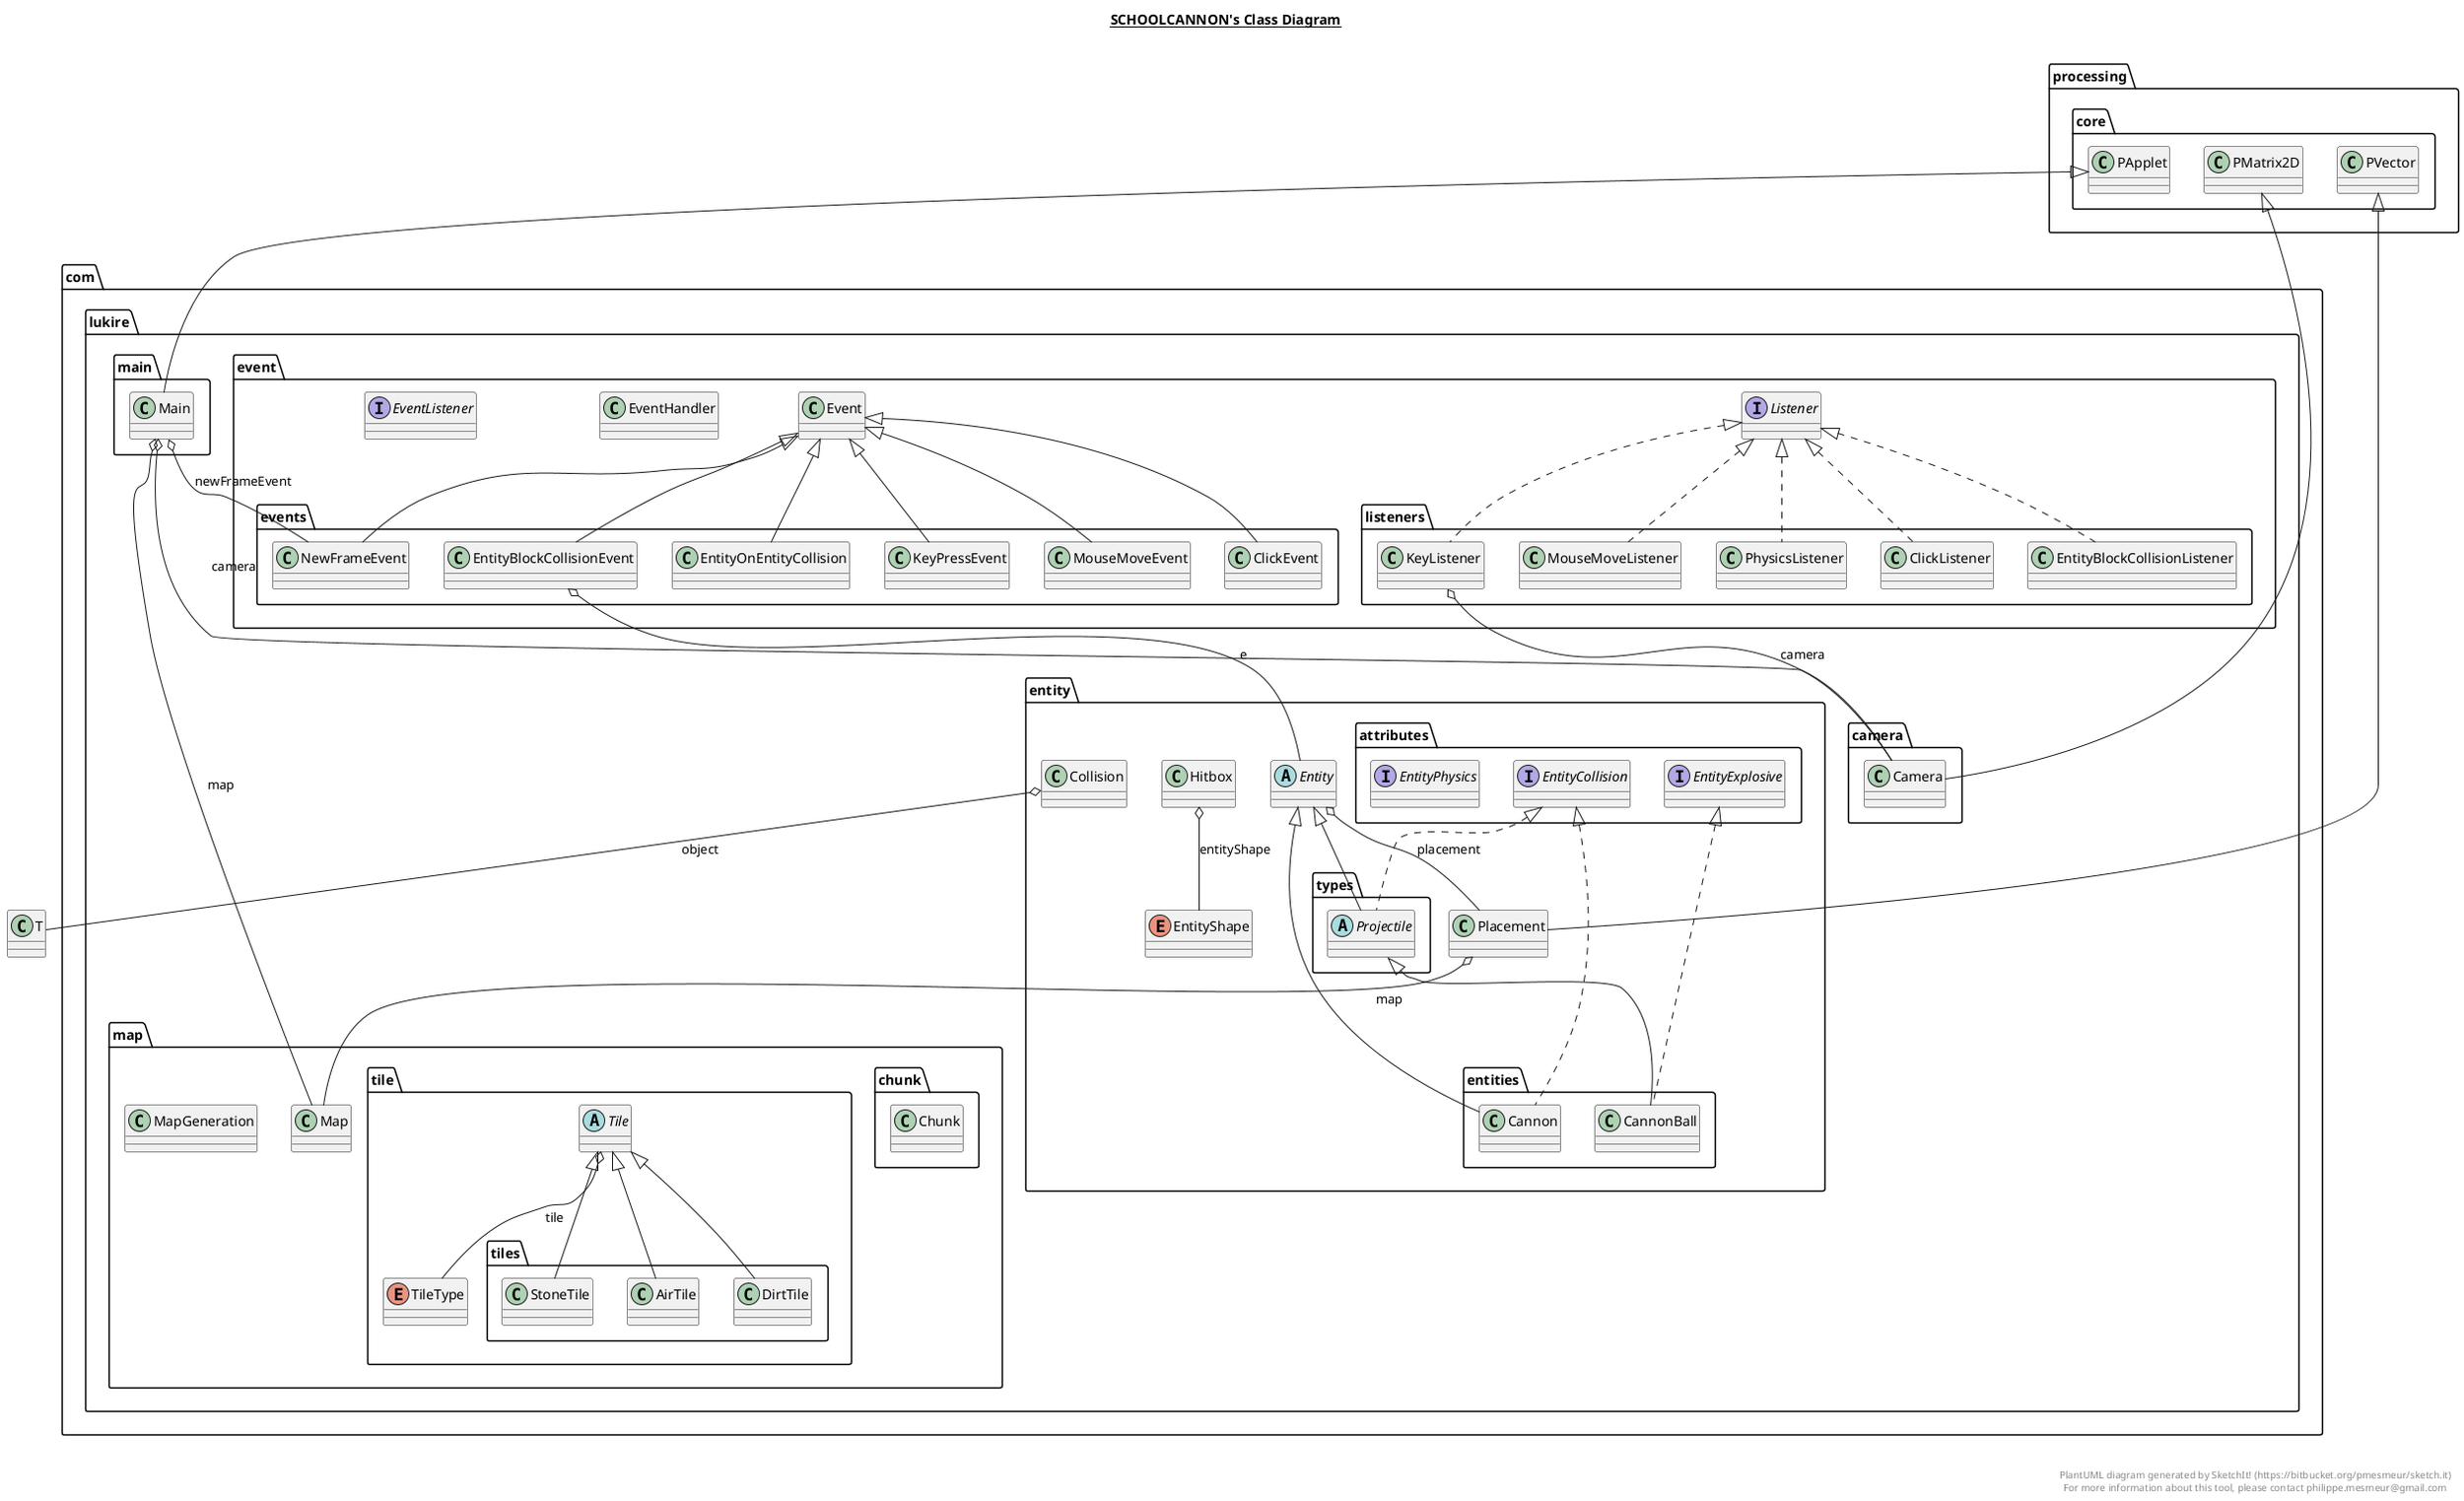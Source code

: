 @startuml

title __SCHOOLCANNON's Class Diagram__\n

  namespace com.lukire.camera {
    class com.lukire.camera.Camera {
    }
  }
  

  namespace com.lukire.entity {
    class com.lukire.entity.Collision {
    }
  }
  

  namespace com.lukire.entity {
    abstract class com.lukire.entity.Entity {
    }
  }
  

  namespace com.lukire.entity {
    enum EntityShape {
    }
  }
  

  namespace com.lukire.entity {
    class com.lukire.entity.Hitbox {
    }
  }
  

  namespace com.lukire.entity {
    class com.lukire.entity.Placement {
    }
  }
  

  namespace com.lukire.entity {
    namespace attributes {
      interface com.lukire.entity.attributes.EntityCollision {
      }
    }
  }
  

  namespace com.lukire.entity {
    namespace attributes {
      interface com.lukire.entity.attributes.EntityExplosive {
      }
    }
  }
  

  namespace com.lukire.entity {
    namespace attributes {
      interface com.lukire.entity.attributes.EntityPhysics {
      }
    }
  }


  namespace com.lukire.entity {
    namespace entities {
      class com.lukire.entity.entities.Cannon {
      }
    }
  }
  

  namespace com.lukire.entity {
    namespace entities {
      class com.lukire.entity.entities.CannonBall {
      }
    }
  }
  

  namespace com.lukire.entity {
    namespace types {
      abstract class com.lukire.entity.types.Projectile {
      }
    }
  }
  

  namespace com.lukire.event {
    class com.lukire.event.Event {
    }
  }
  

  namespace com.lukire.event {
    class com.lukire.event.EventHandler {
    }
  }
  

  namespace com.lukire.event {
    interface com.lukire.event.EventListener {
    }
  }
  

  namespace com.lukire.event {
    interface com.lukire.event.Listener {
    }
  }
  

  namespace com.lukire.event {
    namespace events {
      class com.lukire.event.events.ClickEvent {
      }
    }
  }
  

  namespace com.lukire.event {
    namespace events {
      class com.lukire.event.events.EntityBlockCollisionEvent {
      }
    }
  }
  

  namespace com.lukire.event {
    namespace events {
      class com.lukire.event.events.EntityOnEntityCollision {
      }
    }
  }
  

  namespace com.lukire.event {
    namespace events {
      class com.lukire.event.events.KeyPressEvent {
      }
    }
  }
  

  namespace com.lukire.event {
    namespace events {
      class com.lukire.event.events.MouseMoveEvent {
      }
    }
  }
  

  namespace com.lukire.event {
    namespace events {
      class com.lukire.event.events.NewFrameEvent {
      }
    }
  }
  

  namespace com.lukire.event {
    namespace listeners {
      class com.lukire.event.listeners.ClickListener {
      }
    }
  }
  

  namespace com.lukire.event {
    namespace listeners {
      class com.lukire.event.listeners.EntityBlockCollisionListener {
      }
    }
  }
  

  namespace com.lukire.event {
    namespace listeners {
      class com.lukire.event.listeners.KeyListener {
      }
    }
  }
  

  namespace com.lukire.event {
    namespace listeners {
      class com.lukire.event.listeners.MouseMoveListener {
      }
    }
  }
  

  namespace com.lukire.event {
    namespace listeners {
      class com.lukire.event.listeners.PhysicsListener {
      }
    }
  }
  

  namespace com.lukire.main {
    class com.lukire.main.Main {
    }
  }
  

  namespace com.lukire.map {
    class com.lukire.map.Map {
    }
  }
  

  namespace com.lukire.map {
    class com.lukire.map.MapGeneration {
    }
  }
  

  namespace com.lukire.map {
    namespace chunk {
      class com.lukire.map.chunk.Chunk {
      }
    }
  }
  

  namespace com.lukire.map {
    namespace tile {
      abstract class com.lukire.map.tile.Tile {
      }
    }
  }
  

  namespace com.lukire.map {
    namespace tile {
      enum TileType {
      }
    }
  }
  

  namespace com.lukire.map {
    namespace tile {
      namespace tiles {
        class com.lukire.map.tile.tiles.AirTile {
        }
      }
    }
  }
  

  namespace com.lukire.map {
    namespace tile {
      namespace tiles {
        class com.lukire.map.tile.tiles.DirtTile {
        }
      }
    }
  }
  

  namespace com.lukire.map {
    namespace tile {
      namespace tiles {
        class com.lukire.map.tile.tiles.StoneTile {
        }
      }
    }
  }
  

  com.lukire.camera.Camera -up-|> processing.core.PMatrix2D
  com.lukire.entity.Collision o-- T : object
  com.lukire.entity.Entity o-- com.lukire.entity.Placement : placement
  com.lukire.entity.Hitbox o-- com.lukire.entity.EntityShape : entityShape
  com.lukire.entity.Placement -up-|> processing.core.PVector
  com.lukire.entity.Placement o-- com.lukire.map.Map : map
  com.lukire.entity.entities.Cannon .up.|> com.lukire.entity.attributes.EntityCollision
  com.lukire.entity.entities.Cannon -up-|> com.lukire.entity.Entity
  com.lukire.entity.entities.CannonBall .up.|> com.lukire.entity.attributes.EntityExplosive
  com.lukire.entity.entities.CannonBall -up-|> com.lukire.entity.types.Projectile
  com.lukire.entity.types.Projectile .up.|> com.lukire.entity.attributes.EntityCollision
  com.lukire.entity.types.Projectile -up-|> com.lukire.entity.Entity
  com.lukire.event.events.ClickEvent -up-|> com.lukire.event.Event
  com.lukire.event.events.EntityBlockCollisionEvent -up-|> com.lukire.event.Event
  com.lukire.event.events.EntityBlockCollisionEvent o-- com.lukire.entity.Entity : e
  com.lukire.event.events.EntityOnEntityCollision -up-|> com.lukire.event.Event
  com.lukire.event.events.KeyPressEvent -up-|> com.lukire.event.Event
  com.lukire.event.events.MouseMoveEvent -up-|> com.lukire.event.Event
  com.lukire.event.events.NewFrameEvent -up-|> com.lukire.event.Event
  com.lukire.event.listeners.ClickListener .up.|> com.lukire.event.Listener
  com.lukire.event.listeners.EntityBlockCollisionListener .up.|> com.lukire.event.Listener
  com.lukire.event.listeners.KeyListener .up.|> com.lukire.event.Listener
  com.lukire.event.listeners.KeyListener o-- com.lukire.camera.Camera : camera
  com.lukire.event.listeners.MouseMoveListener .up.|> com.lukire.event.Listener
  com.lukire.event.listeners.PhysicsListener .up.|> com.lukire.event.Listener
  com.lukire.main.Main -up-|> processing.core.PApplet
  com.lukire.main.Main o-- com.lukire.event.events.NewFrameEvent : newFrameEvent
  com.lukire.main.Main o-- com.lukire.camera.Camera : camera
  com.lukire.main.Main o-- com.lukire.map.Map : map
  com.lukire.map.tile.Tile o-- com.lukire.map.tile.TileType : tile
  com.lukire.map.tile.tiles.AirTile -up-|> com.lukire.map.tile.Tile
  com.lukire.map.tile.tiles.DirtTile -up-|> com.lukire.map.tile.Tile
  com.lukire.map.tile.tiles.StoneTile -up-|> com.lukire.map.tile.Tile


right footer


PlantUML diagram generated by SketchIt! (https://bitbucket.org/pmesmeur/sketch.it)
For more information about this tool, please contact philippe.mesmeur@gmail.com
endfooter

@enduml
